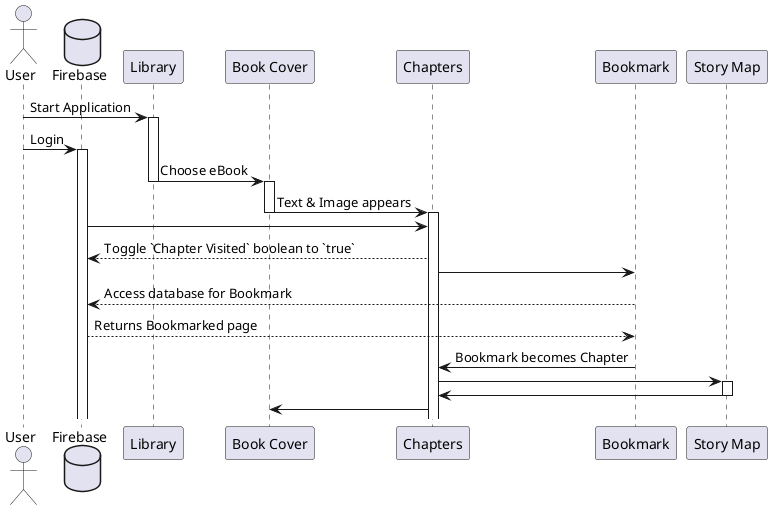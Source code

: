 @startuml
'https://plantuml.com/sequence-diagram

actor User
database "Firebase" as Firebase
participant "Library" as Library
participant "Book Cover" as Cover
participant "Chapters" as Chapter
participant "Bookmark" as Bookmark
participant "Story Map" as Map


User -> Library: Start Application
activate Library
User -> Firebase: Login
activate Firebase
Library -> Cover: Choose eBook
deactivate Library
activate Cover
Cover -> Chapter: Text & Image appears
deactivate Cover
activate Chapter
Firebase -> Chapter
Chapter --> Firebase: Toggle `Chapter Visited` boolean to `true`
Chapter -> Bookmark
Bookmark --> Firebase: Access database for Bookmark
Firebase --> Bookmark: Returns Bookmarked page
Bookmark -> Chapter: Bookmark becomes Chapter
Chapter -> Map
activate Map
Map -> Chapter
deactivate Map
Chapter -> Cover

@enduml
